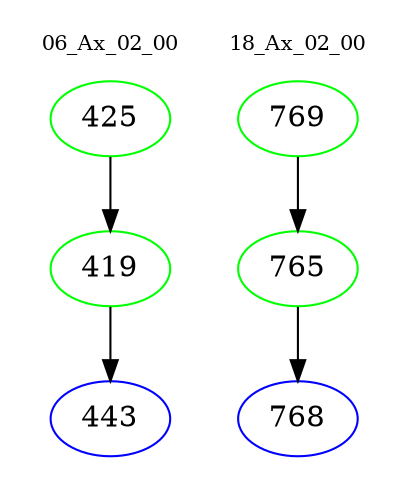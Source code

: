 digraph{
subgraph cluster_0 {
color = white
label = "06_Ax_02_00";
fontsize=10;
T0_425 [label="425", color="green"]
T0_425 -> T0_419 [color="black"]
T0_419 [label="419", color="green"]
T0_419 -> T0_443 [color="black"]
T0_443 [label="443", color="blue"]
}
subgraph cluster_1 {
color = white
label = "18_Ax_02_00";
fontsize=10;
T1_769 [label="769", color="green"]
T1_769 -> T1_765 [color="black"]
T1_765 [label="765", color="green"]
T1_765 -> T1_768 [color="black"]
T1_768 [label="768", color="blue"]
}
}

